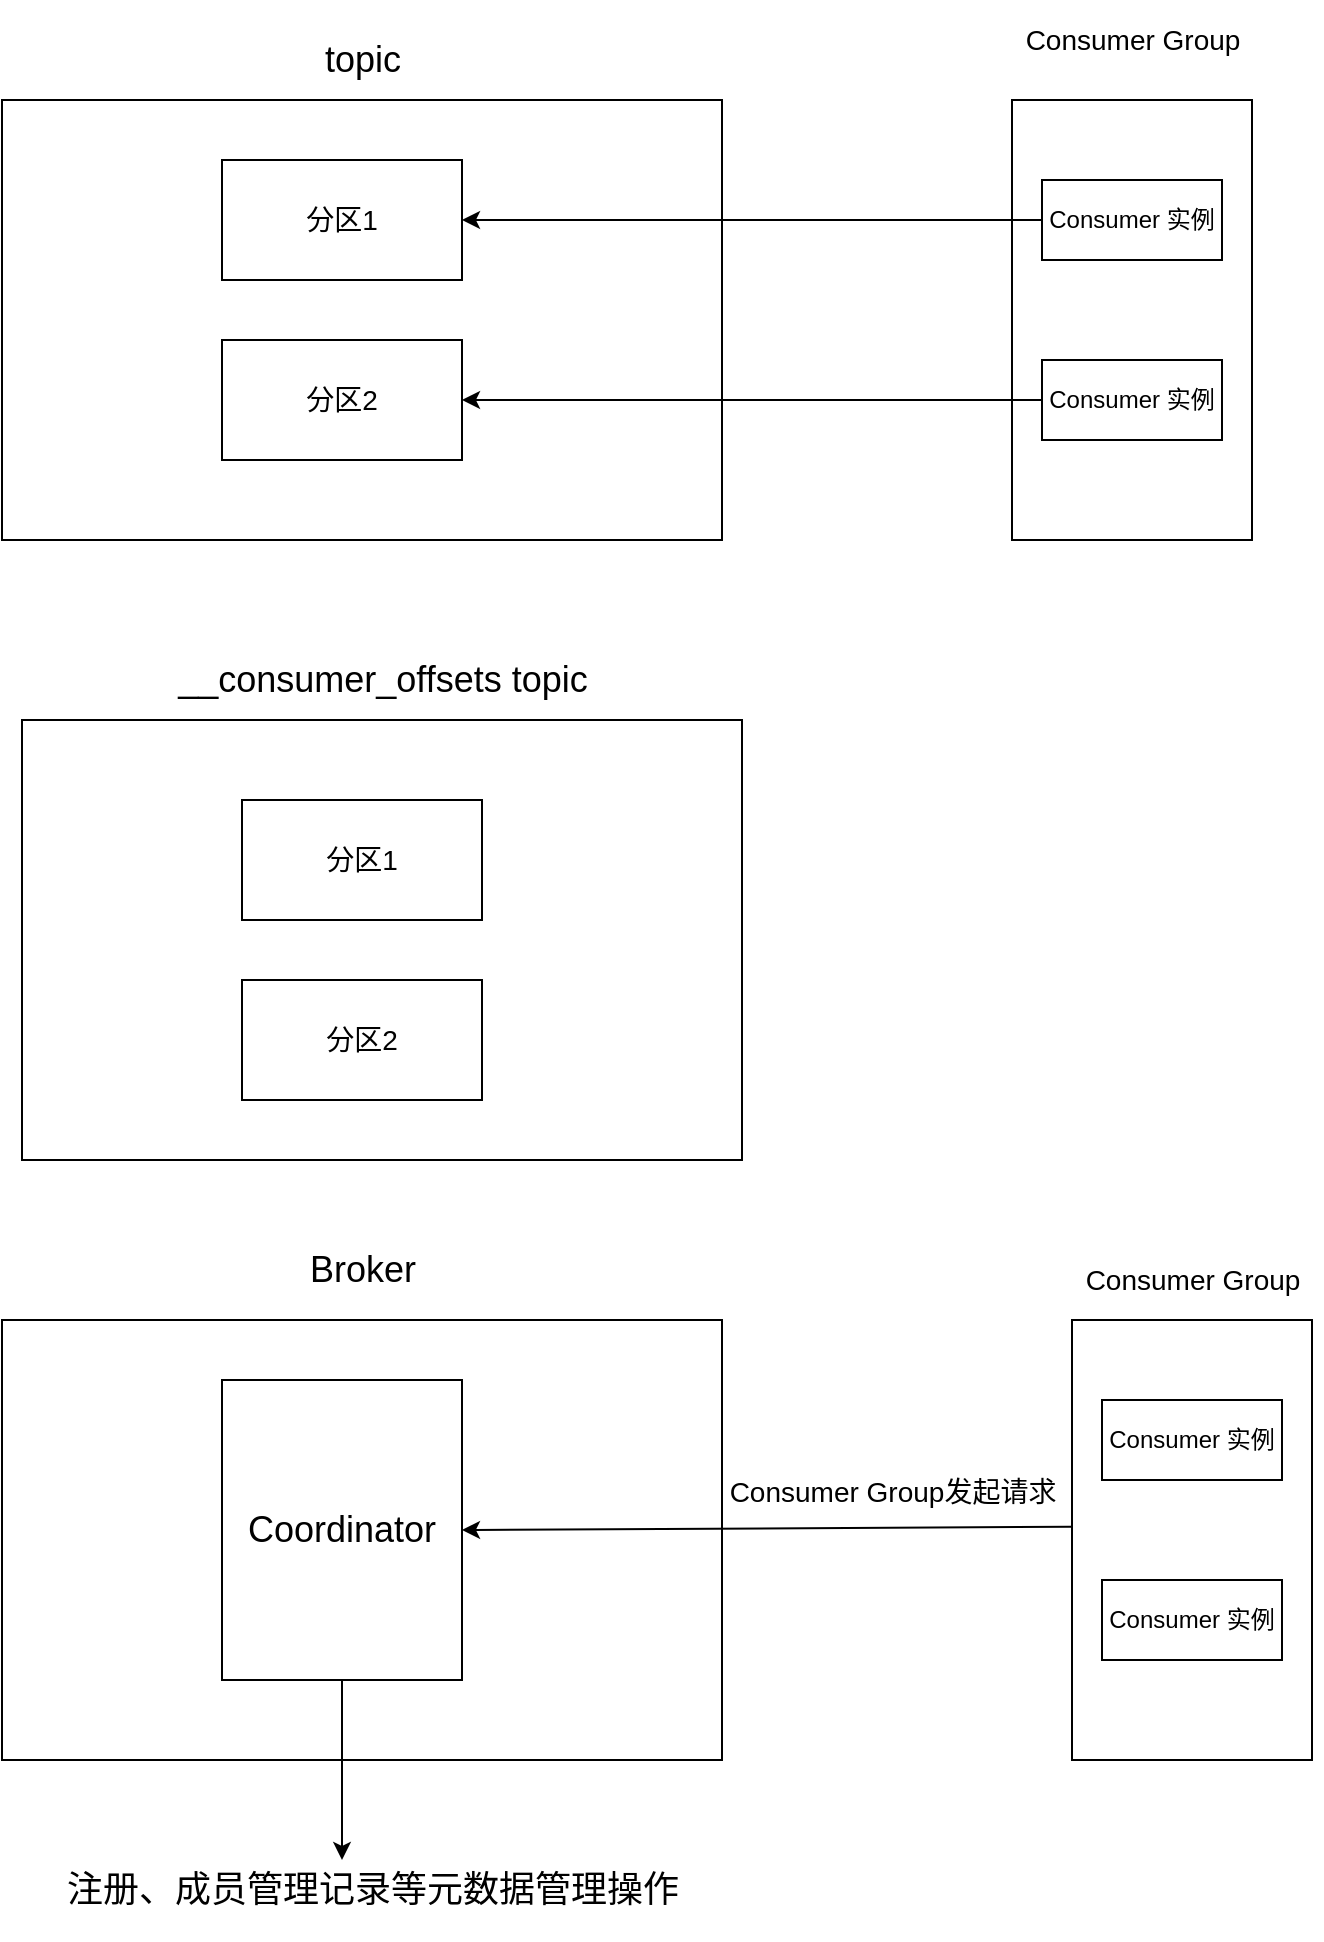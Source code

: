 <mxfile version="20.2.2" type="github">
  <diagram id="HhjXPJS-7uaV8t8p5f1u" name="第 1 页">
    <mxGraphModel dx="1038" dy="579" grid="1" gridSize="10" guides="1" tooltips="1" connect="1" arrows="0" fold="1" page="1" pageScale="1" pageWidth="827" pageHeight="1169" math="0" shadow="0">
      <root>
        <mxCell id="0" />
        <mxCell id="1" parent="0" />
        <mxCell id="7gVdF0R3puTZTDRzPLGD-5" value="" style="rounded=0;whiteSpace=wrap;html=1;" vertex="1" parent="1">
          <mxGeometry x="545" y="100" width="120" height="220" as="geometry" />
        </mxCell>
        <mxCell id="7gVdF0R3puTZTDRzPLGD-1" value="" style="rounded=0;whiteSpace=wrap;html=1;" vertex="1" parent="1">
          <mxGeometry x="40" y="100" width="360" height="220" as="geometry" />
        </mxCell>
        <mxCell id="7gVdF0R3puTZTDRzPLGD-3" value="&lt;span style=&quot;text-align: left;&quot;&gt;Consumer 实例&lt;/span&gt;" style="rounded=0;whiteSpace=wrap;html=1;" vertex="1" parent="1">
          <mxGeometry x="560" y="230" width="90" height="40" as="geometry" />
        </mxCell>
        <mxCell id="7gVdF0R3puTZTDRzPLGD-4" value="&lt;span style=&quot;text-align: left;&quot;&gt;Consumer 实例&lt;/span&gt;" style="rounded=0;whiteSpace=wrap;html=1;" vertex="1" parent="1">
          <mxGeometry x="560" y="140" width="90" height="40" as="geometry" />
        </mxCell>
        <mxCell id="7gVdF0R3puTZTDRzPLGD-6" value="&lt;article data-content=&quot;[{&amp;quot;type&amp;quot;:&amp;quot;block&amp;quot;,&amp;quot;id&amp;quot;:&amp;quot;pvip-1661261883332&amp;quot;,&amp;quot;name&amp;quot;:&amp;quot;paragraph&amp;quot;,&amp;quot;data&amp;quot;:{&amp;quot;version&amp;quot;:1},&amp;quot;nodes&amp;quot;:[{&amp;quot;type&amp;quot;:&amp;quot;text&amp;quot;,&amp;quot;id&amp;quot;:&amp;quot;5fh9-1661261883331&amp;quot;,&amp;quot;leaves&amp;quot;:[{&amp;quot;text&amp;quot;:&amp;quot;Consumer&amp;nbsp;Group&amp;quot;,&amp;quot;marks&amp;quot;:[{&amp;quot;type&amp;quot;:&amp;quot;fontSize&amp;quot;,&amp;quot;value&amp;quot;:18}]}]}],&amp;quot;state&amp;quot;:{}}]&quot;&gt;&lt;div style=&quot;line-height: 1.75; text-align: left;&quot;&gt;&lt;font style=&quot;font-size: 14px;&quot;&gt;Consumer Group&lt;/font&gt;&lt;/div&gt;&lt;/article&gt;" style="text;html=1;resizable=0;autosize=1;align=center;verticalAlign=middle;points=[];fillColor=none;strokeColor=none;rounded=0;" vertex="1" parent="1">
          <mxGeometry x="540" y="50" width="130" height="40" as="geometry" />
        </mxCell>
        <mxCell id="7gVdF0R3puTZTDRzPLGD-8" value="分区1" style="rounded=0;whiteSpace=wrap;html=1;fontSize=14;" vertex="1" parent="1">
          <mxGeometry x="150" y="130" width="120" height="60" as="geometry" />
        </mxCell>
        <mxCell id="7gVdF0R3puTZTDRzPLGD-9" value="分区2" style="rounded=0;whiteSpace=wrap;html=1;fontSize=14;" vertex="1" parent="1">
          <mxGeometry x="150" y="220" width="120" height="60" as="geometry" />
        </mxCell>
        <mxCell id="7gVdF0R3puTZTDRzPLGD-10" value="&lt;font style=&quot;font-size: 18px;&quot;&gt;topic&lt;/font&gt;" style="text;html=1;resizable=0;autosize=1;align=center;verticalAlign=middle;points=[];fillColor=none;strokeColor=none;rounded=0;fontSize=12;" vertex="1" parent="1">
          <mxGeometry x="190" y="60" width="60" height="40" as="geometry" />
        </mxCell>
        <mxCell id="7gVdF0R3puTZTDRzPLGD-11" value="" style="endArrow=classic;html=1;rounded=0;fontSize=18;entryX=1;entryY=0.5;entryDx=0;entryDy=0;exitX=0;exitY=0.5;exitDx=0;exitDy=0;" edge="1" parent="1" source="7gVdF0R3puTZTDRzPLGD-4" target="7gVdF0R3puTZTDRzPLGD-8">
          <mxGeometry width="50" height="50" relative="1" as="geometry">
            <mxPoint x="520" y="160" as="sourcePoint" />
            <mxPoint x="480" y="140" as="targetPoint" />
          </mxGeometry>
        </mxCell>
        <mxCell id="7gVdF0R3puTZTDRzPLGD-12" value="" style="endArrow=classic;html=1;rounded=0;fontSize=18;entryX=1;entryY=0.5;entryDx=0;entryDy=0;exitX=0;exitY=0.5;exitDx=0;exitDy=0;" edge="1" parent="1">
          <mxGeometry width="50" height="50" relative="1" as="geometry">
            <mxPoint x="560" y="250" as="sourcePoint" />
            <mxPoint x="270" y="250" as="targetPoint" />
          </mxGeometry>
        </mxCell>
        <mxCell id="7gVdF0R3puTZTDRzPLGD-13" value="" style="rounded=0;whiteSpace=wrap;html=1;" vertex="1" parent="1">
          <mxGeometry x="575" y="710" width="120" height="220" as="geometry" />
        </mxCell>
        <mxCell id="7gVdF0R3puTZTDRzPLGD-14" value="" style="rounded=0;whiteSpace=wrap;html=1;" vertex="1" parent="1">
          <mxGeometry x="40" y="710" width="360" height="220" as="geometry" />
        </mxCell>
        <mxCell id="7gVdF0R3puTZTDRzPLGD-15" value="&lt;span style=&quot;text-align: left;&quot;&gt;Consumer 实例&lt;/span&gt;" style="rounded=0;whiteSpace=wrap;html=1;" vertex="1" parent="1">
          <mxGeometry x="590" y="840" width="90" height="40" as="geometry" />
        </mxCell>
        <mxCell id="7gVdF0R3puTZTDRzPLGD-16" value="&lt;span style=&quot;text-align: left;&quot;&gt;Consumer 实例&lt;/span&gt;" style="rounded=0;whiteSpace=wrap;html=1;" vertex="1" parent="1">
          <mxGeometry x="590" y="750" width="90" height="40" as="geometry" />
        </mxCell>
        <mxCell id="7gVdF0R3puTZTDRzPLGD-17" value="&lt;article data-content=&quot;[{&amp;quot;type&amp;quot;:&amp;quot;block&amp;quot;,&amp;quot;id&amp;quot;:&amp;quot;pvip-1661261883332&amp;quot;,&amp;quot;name&amp;quot;:&amp;quot;paragraph&amp;quot;,&amp;quot;data&amp;quot;:{&amp;quot;version&amp;quot;:1},&amp;quot;nodes&amp;quot;:[{&amp;quot;type&amp;quot;:&amp;quot;text&amp;quot;,&amp;quot;id&amp;quot;:&amp;quot;5fh9-1661261883331&amp;quot;,&amp;quot;leaves&amp;quot;:[{&amp;quot;text&amp;quot;:&amp;quot;Consumer&amp;nbsp;Group&amp;quot;,&amp;quot;marks&amp;quot;:[{&amp;quot;type&amp;quot;:&amp;quot;fontSize&amp;quot;,&amp;quot;value&amp;quot;:18}]}]}],&amp;quot;state&amp;quot;:{}}]&quot;&gt;&lt;div style=&quot;line-height: 1.75; text-align: left;&quot;&gt;&lt;font style=&quot;font-size: 14px;&quot;&gt;Consumer Group&lt;/font&gt;&lt;/div&gt;&lt;/article&gt;" style="text;html=1;resizable=0;autosize=1;align=center;verticalAlign=middle;points=[];fillColor=none;strokeColor=none;rounded=0;" vertex="1" parent="1">
          <mxGeometry x="570" y="670" width="130" height="40" as="geometry" />
        </mxCell>
        <mxCell id="7gVdF0R3puTZTDRzPLGD-18" value="&lt;article data-content=&quot;[{&amp;quot;type&amp;quot;:&amp;quot;block&amp;quot;,&amp;quot;id&amp;quot;:&amp;quot;EV1N-1661261909076&amp;quot;,&amp;quot;name&amp;quot;:&amp;quot;paragraph&amp;quot;,&amp;quot;data&amp;quot;:{&amp;quot;version&amp;quot;:1},&amp;quot;nodes&amp;quot;:[{&amp;quot;type&amp;quot;:&amp;quot;text&amp;quot;,&amp;quot;id&amp;quot;:&amp;quot;Siz3-1661261909075&amp;quot;,&amp;quot;leaves&amp;quot;:[{&amp;quot;text&amp;quot;:&amp;quot;Coordinator&amp;quot;,&amp;quot;marks&amp;quot;:[{&amp;quot;type&amp;quot;:&amp;quot;fontSize&amp;quot;,&amp;quot;value&amp;quot;:18}]}]}],&amp;quot;state&amp;quot;:{}}]&quot;&gt;&lt;div style=&quot;line-height: 1.75; text-align: left;&quot;&gt;&lt;span style=&quot;font-size: 18px;&quot;&gt;Coordinator&lt;/span&gt;&lt;/div&gt;&lt;/article&gt;" style="rounded=0;whiteSpace=wrap;html=1;fontSize=14;" vertex="1" parent="1">
          <mxGeometry x="150" y="740" width="120" height="150" as="geometry" />
        </mxCell>
        <mxCell id="7gVdF0R3puTZTDRzPLGD-20" value="&lt;article data-content=&quot;[{&amp;quot;type&amp;quot;:&amp;quot;block&amp;quot;,&amp;quot;id&amp;quot;:&amp;quot;EV1N-1661261909076&amp;quot;,&amp;quot;name&amp;quot;:&amp;quot;paragraph&amp;quot;,&amp;quot;data&amp;quot;:{&amp;quot;version&amp;quot;:1},&amp;quot;nodes&amp;quot;:[{&amp;quot;type&amp;quot;:&amp;quot;text&amp;quot;,&amp;quot;id&amp;quot;:&amp;quot;Siz3-1661261909075&amp;quot;,&amp;quot;leaves&amp;quot;:[{&amp;quot;text&amp;quot;:&amp;quot;Broker&amp;quot;,&amp;quot;marks&amp;quot;:[{&amp;quot;type&amp;quot;:&amp;quot;fontSize&amp;quot;,&amp;quot;value&amp;quot;:18}]}]}],&amp;quot;state&amp;quot;:{}}]&quot;&gt;&lt;div style=&quot;line-height: 1.75; font-size: 14px; text-align: left;&quot;&gt;&lt;span style=&quot;font-size: 18px;&quot;&gt;Broker&lt;/span&gt;&lt;/div&gt;&lt;/article&gt;" style="text;html=1;resizable=0;autosize=1;align=center;verticalAlign=middle;points=[];fillColor=none;strokeColor=none;rounded=0;fontSize=12;" vertex="1" parent="1">
          <mxGeometry x="180" y="660" width="80" height="50" as="geometry" />
        </mxCell>
        <mxCell id="7gVdF0R3puTZTDRzPLGD-25" value="&lt;article data-content=&quot;[{&amp;quot;type&amp;quot;:&amp;quot;block&amp;quot;,&amp;quot;id&amp;quot;:&amp;quot;EV1N-1661261909076&amp;quot;,&amp;quot;name&amp;quot;:&amp;quot;paragraph&amp;quot;,&amp;quot;data&amp;quot;:{&amp;quot;version&amp;quot;:1},&amp;quot;nodes&amp;quot;:[{&amp;quot;type&amp;quot;:&amp;quot;text&amp;quot;,&amp;quot;id&amp;quot;:&amp;quot;Siz3-1661261909075&amp;quot;,&amp;quot;leaves&amp;quot;:[{&amp;quot;text&amp;quot;:&amp;quot;注册、成员管理记录等元数据管理操作&amp;quot;,&amp;quot;marks&amp;quot;:[{&amp;quot;type&amp;quot;:&amp;quot;fontSize&amp;quot;,&amp;quot;value&amp;quot;:18}]}]}],&amp;quot;state&amp;quot;:{}}]&quot;&gt;&lt;div style=&quot;line-height: 1.75; font-size: 14px; text-align: left;&quot;&gt;&lt;span style=&quot;font-size: 18px;&quot;&gt;注册、成员管理记录等元数据管理操作&lt;/span&gt;&lt;/div&gt;&lt;/article&gt;" style="text;html=1;resizable=0;autosize=1;align=center;verticalAlign=middle;points=[];fillColor=none;strokeColor=none;rounded=0;fontSize=18;" vertex="1" parent="1">
          <mxGeometry x="60" y="970" width="330" height="50" as="geometry" />
        </mxCell>
        <mxCell id="7gVdF0R3puTZTDRzPLGD-27" value="&lt;article data-content=&quot;[{&amp;quot;type&amp;quot;:&amp;quot;block&amp;quot;,&amp;quot;id&amp;quot;:&amp;quot;EV1N-1661261909076&amp;quot;,&amp;quot;name&amp;quot;:&amp;quot;paragraph&amp;quot;,&amp;quot;data&amp;quot;:{&amp;quot;version&amp;quot;:1},&amp;quot;nodes&amp;quot;:[{&amp;quot;type&amp;quot;:&amp;quot;text&amp;quot;,&amp;quot;id&amp;quot;:&amp;quot;Siz3-1661261909075&amp;quot;,&amp;quot;leaves&amp;quot;:[{&amp;quot;text&amp;quot;:&amp;quot;注册、成员管理记录等元数据管理操作&amp;quot;,&amp;quot;marks&amp;quot;:[{&amp;quot;type&amp;quot;:&amp;quot;fontSize&amp;quot;,&amp;quot;value&amp;quot;:18}]}]}],&amp;quot;state&amp;quot;:{}}]&quot;&gt;&lt;div style=&quot;line-height: 1.75; text-align: left;&quot;&gt;&lt;font style=&quot;font-size: 14px;&quot;&gt;&lt;span style=&quot;background-color: initial;&quot;&gt;Consumer Group&lt;/span&gt;发起请求&lt;/font&gt;&lt;/div&gt;&lt;/article&gt;" style="text;html=1;resizable=0;autosize=1;align=center;verticalAlign=middle;points=[];fillColor=none;strokeColor=none;rounded=0;fontSize=18;" vertex="1" parent="1">
          <mxGeometry x="390" y="770" width="190" height="50" as="geometry" />
        </mxCell>
        <mxCell id="7gVdF0R3puTZTDRzPLGD-29" value="" style="endArrow=classic;html=1;rounded=0;fontSize=18;entryX=1;entryY=0.5;entryDx=0;entryDy=0;exitX=-0.002;exitY=0.47;exitDx=0;exitDy=0;exitPerimeter=0;" edge="1" parent="1" source="7gVdF0R3puTZTDRzPLGD-13" target="7gVdF0R3puTZTDRzPLGD-18">
          <mxGeometry width="50" height="50" relative="1" as="geometry">
            <mxPoint x="570" y="820" as="sourcePoint" />
            <mxPoint x="280" y="820" as="targetPoint" />
          </mxGeometry>
        </mxCell>
        <mxCell id="7gVdF0R3puTZTDRzPLGD-30" value="" style="endArrow=classic;html=1;rounded=0;fontSize=14;" edge="1" parent="1">
          <mxGeometry width="50" height="50" relative="1" as="geometry">
            <mxPoint x="210" y="890" as="sourcePoint" />
            <mxPoint x="210" y="980" as="targetPoint" />
          </mxGeometry>
        </mxCell>
        <mxCell id="7gVdF0R3puTZTDRzPLGD-32" value="" style="rounded=0;whiteSpace=wrap;html=1;" vertex="1" parent="1">
          <mxGeometry x="50" y="410" width="360" height="220" as="geometry" />
        </mxCell>
        <mxCell id="7gVdF0R3puTZTDRzPLGD-38" value="&lt;font style=&quot;font-size: 18px;&quot;&gt;&lt;span style=&quot;text-align: left; background-color: initial;&quot;&gt;__consumer_offsets&amp;nbsp;&lt;/span&gt;topic&lt;/font&gt;" style="text;html=1;resizable=0;autosize=1;align=center;verticalAlign=middle;points=[];fillColor=none;strokeColor=none;rounded=0;fontSize=12;" vertex="1" parent="1">
          <mxGeometry x="115" y="370" width="230" height="40" as="geometry" />
        </mxCell>
        <mxCell id="7gVdF0R3puTZTDRzPLGD-41" value="分区1" style="rounded=0;whiteSpace=wrap;html=1;fontSize=14;" vertex="1" parent="1">
          <mxGeometry x="160" y="450" width="120" height="60" as="geometry" />
        </mxCell>
        <mxCell id="7gVdF0R3puTZTDRzPLGD-42" value="分区2" style="rounded=0;whiteSpace=wrap;html=1;fontSize=14;" vertex="1" parent="1">
          <mxGeometry x="160" y="540" width="120" height="60" as="geometry" />
        </mxCell>
      </root>
    </mxGraphModel>
  </diagram>
</mxfile>
